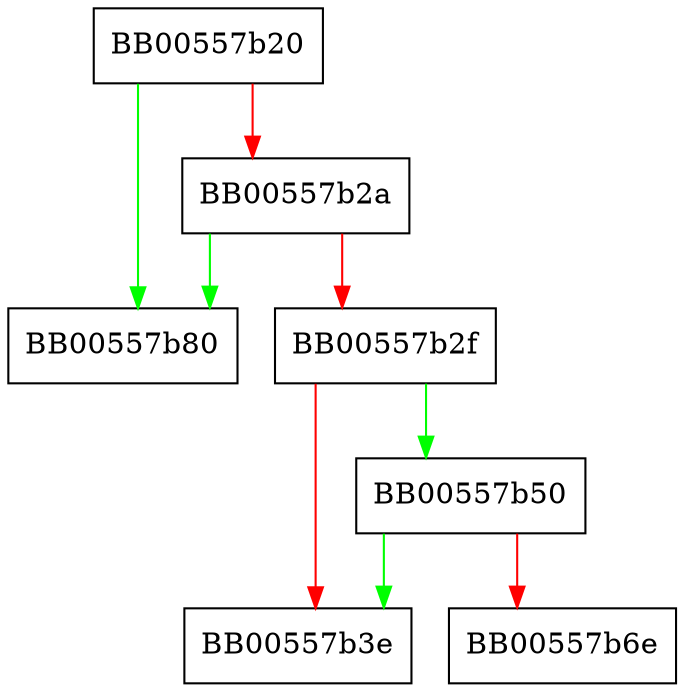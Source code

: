 digraph OSSL_CMP_CTX_push0_policy {
  node [shape="box"];
  graph [splines=ortho];
  BB00557b20 -> BB00557b80 [color="green"];
  BB00557b20 -> BB00557b2a [color="red"];
  BB00557b2a -> BB00557b80 [color="green"];
  BB00557b2a -> BB00557b2f [color="red"];
  BB00557b2f -> BB00557b50 [color="green"];
  BB00557b2f -> BB00557b3e [color="red"];
  BB00557b50 -> BB00557b3e [color="green"];
  BB00557b50 -> BB00557b6e [color="red"];
}